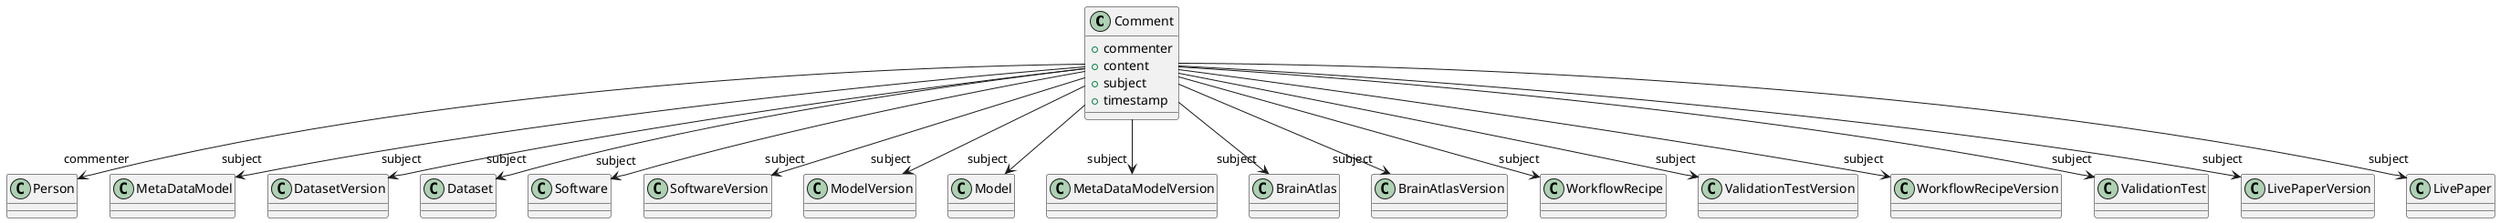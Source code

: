 @startuml
class Comment {
+commenter
+content
+subject
+timestamp

}
Comment -d-> "commenter" Person
Comment -d-> "subject" MetaDataModel
Comment -d-> "subject" DatasetVersion
Comment -d-> "subject" Dataset
Comment -d-> "subject" Software
Comment -d-> "subject" SoftwareVersion
Comment -d-> "subject" ModelVersion
Comment -d-> "subject" Model
Comment -d-> "subject" MetaDataModelVersion
Comment -d-> "subject" BrainAtlas
Comment -d-> "subject" BrainAtlasVersion
Comment -d-> "subject" WorkflowRecipe
Comment -d-> "subject" ValidationTestVersion
Comment -d-> "subject" WorkflowRecipeVersion
Comment -d-> "subject" ValidationTest
Comment -d-> "subject" LivePaperVersion
Comment -d-> "subject" LivePaper

@enduml